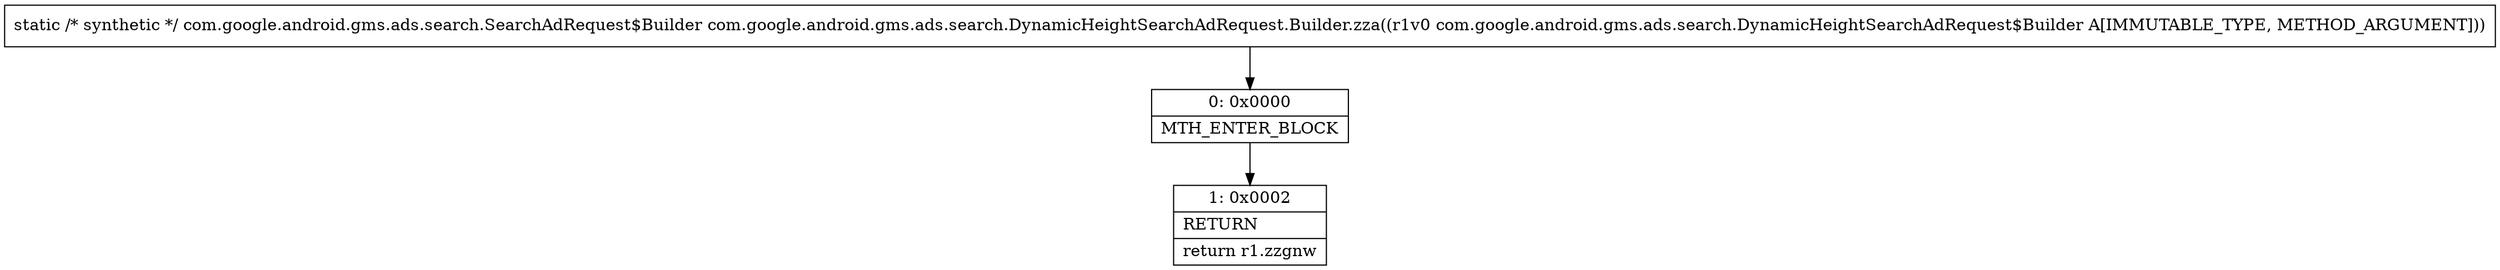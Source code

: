 digraph "CFG forcom.google.android.gms.ads.search.DynamicHeightSearchAdRequest.Builder.zza(Lcom\/google\/android\/gms\/ads\/search\/DynamicHeightSearchAdRequest$Builder;)Lcom\/google\/android\/gms\/ads\/search\/SearchAdRequest$Builder;" {
Node_0 [shape=record,label="{0\:\ 0x0000|MTH_ENTER_BLOCK\l}"];
Node_1 [shape=record,label="{1\:\ 0x0002|RETURN\l|return r1.zzgnw\l}"];
MethodNode[shape=record,label="{static \/* synthetic *\/ com.google.android.gms.ads.search.SearchAdRequest$Builder com.google.android.gms.ads.search.DynamicHeightSearchAdRequest.Builder.zza((r1v0 com.google.android.gms.ads.search.DynamicHeightSearchAdRequest$Builder A[IMMUTABLE_TYPE, METHOD_ARGUMENT])) }"];
MethodNode -> Node_0;
Node_0 -> Node_1;
}

